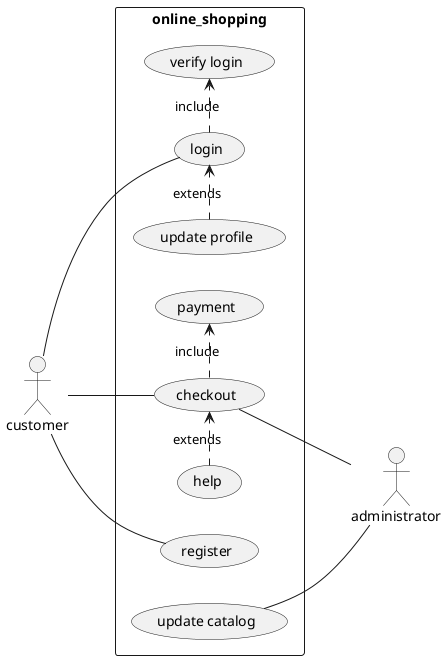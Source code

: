 @startuml
left to right direction
skinparam packageStyle rectangle
actor customer
actor administrator

rectangle online_shopping{

  customer -- (checkout)  
  customer -- (register)  
  customer -- (login)  
  (update profile) .>   (login) :extends
  (login) .> (verify login) : include
  (checkout) .> (payment) : include
  (help) .> (checkout) : extends
  (checkout) -- administrator
  (update catalog)-- administrator

}
@enduml

